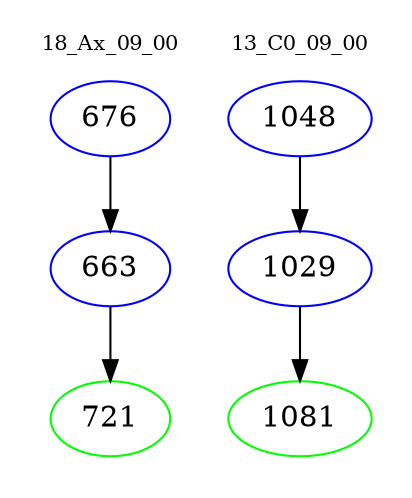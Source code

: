 digraph{
subgraph cluster_0 {
color = white
label = "18_Ax_09_00";
fontsize=10;
T0_676 [label="676", color="blue"]
T0_676 -> T0_663 [color="black"]
T0_663 [label="663", color="blue"]
T0_663 -> T0_721 [color="black"]
T0_721 [label="721", color="green"]
}
subgraph cluster_1 {
color = white
label = "13_C0_09_00";
fontsize=10;
T1_1048 [label="1048", color="blue"]
T1_1048 -> T1_1029 [color="black"]
T1_1029 [label="1029", color="blue"]
T1_1029 -> T1_1081 [color="black"]
T1_1081 [label="1081", color="green"]
}
}
